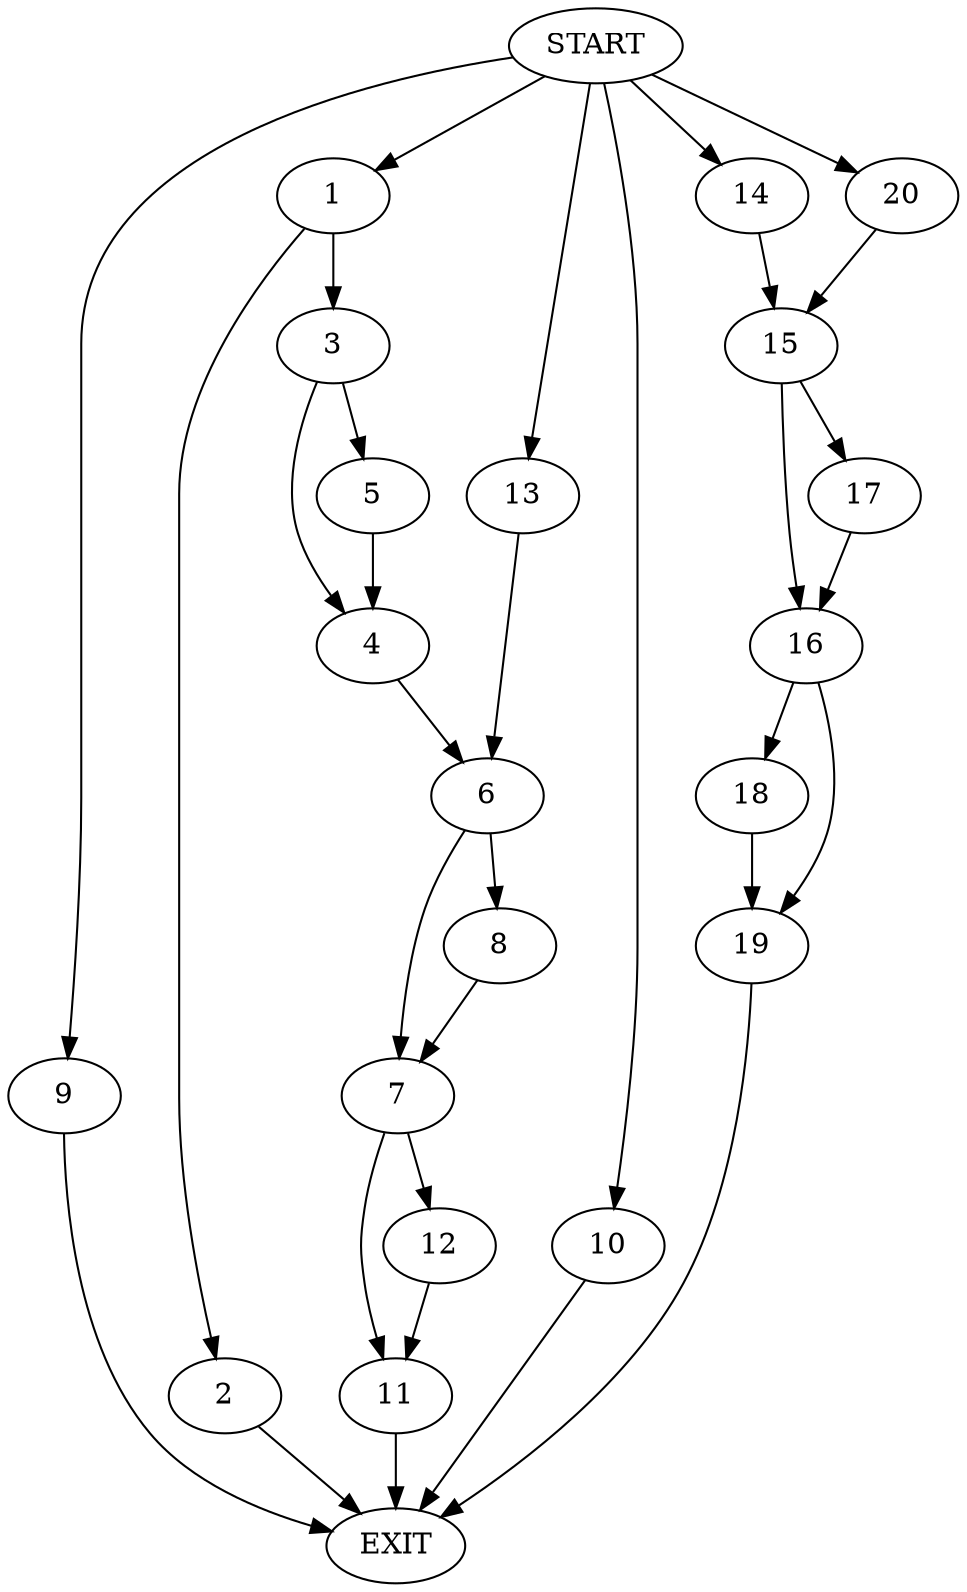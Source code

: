 digraph {
0 [label="START"]
21 [label="EXIT"]
0 -> 1
1 -> 2
1 -> 3
2 -> 21
3 -> 4
3 -> 5
4 -> 6
5 -> 4
6 -> 7
6 -> 8
0 -> 9
9 -> 21
0 -> 10
10 -> 21
8 -> 7
7 -> 11
7 -> 12
0 -> 13
13 -> 6
12 -> 11
11 -> 21
0 -> 14
14 -> 15
15 -> 16
15 -> 17
17 -> 16
16 -> 18
16 -> 19
0 -> 20
20 -> 15
19 -> 21
18 -> 19
}
